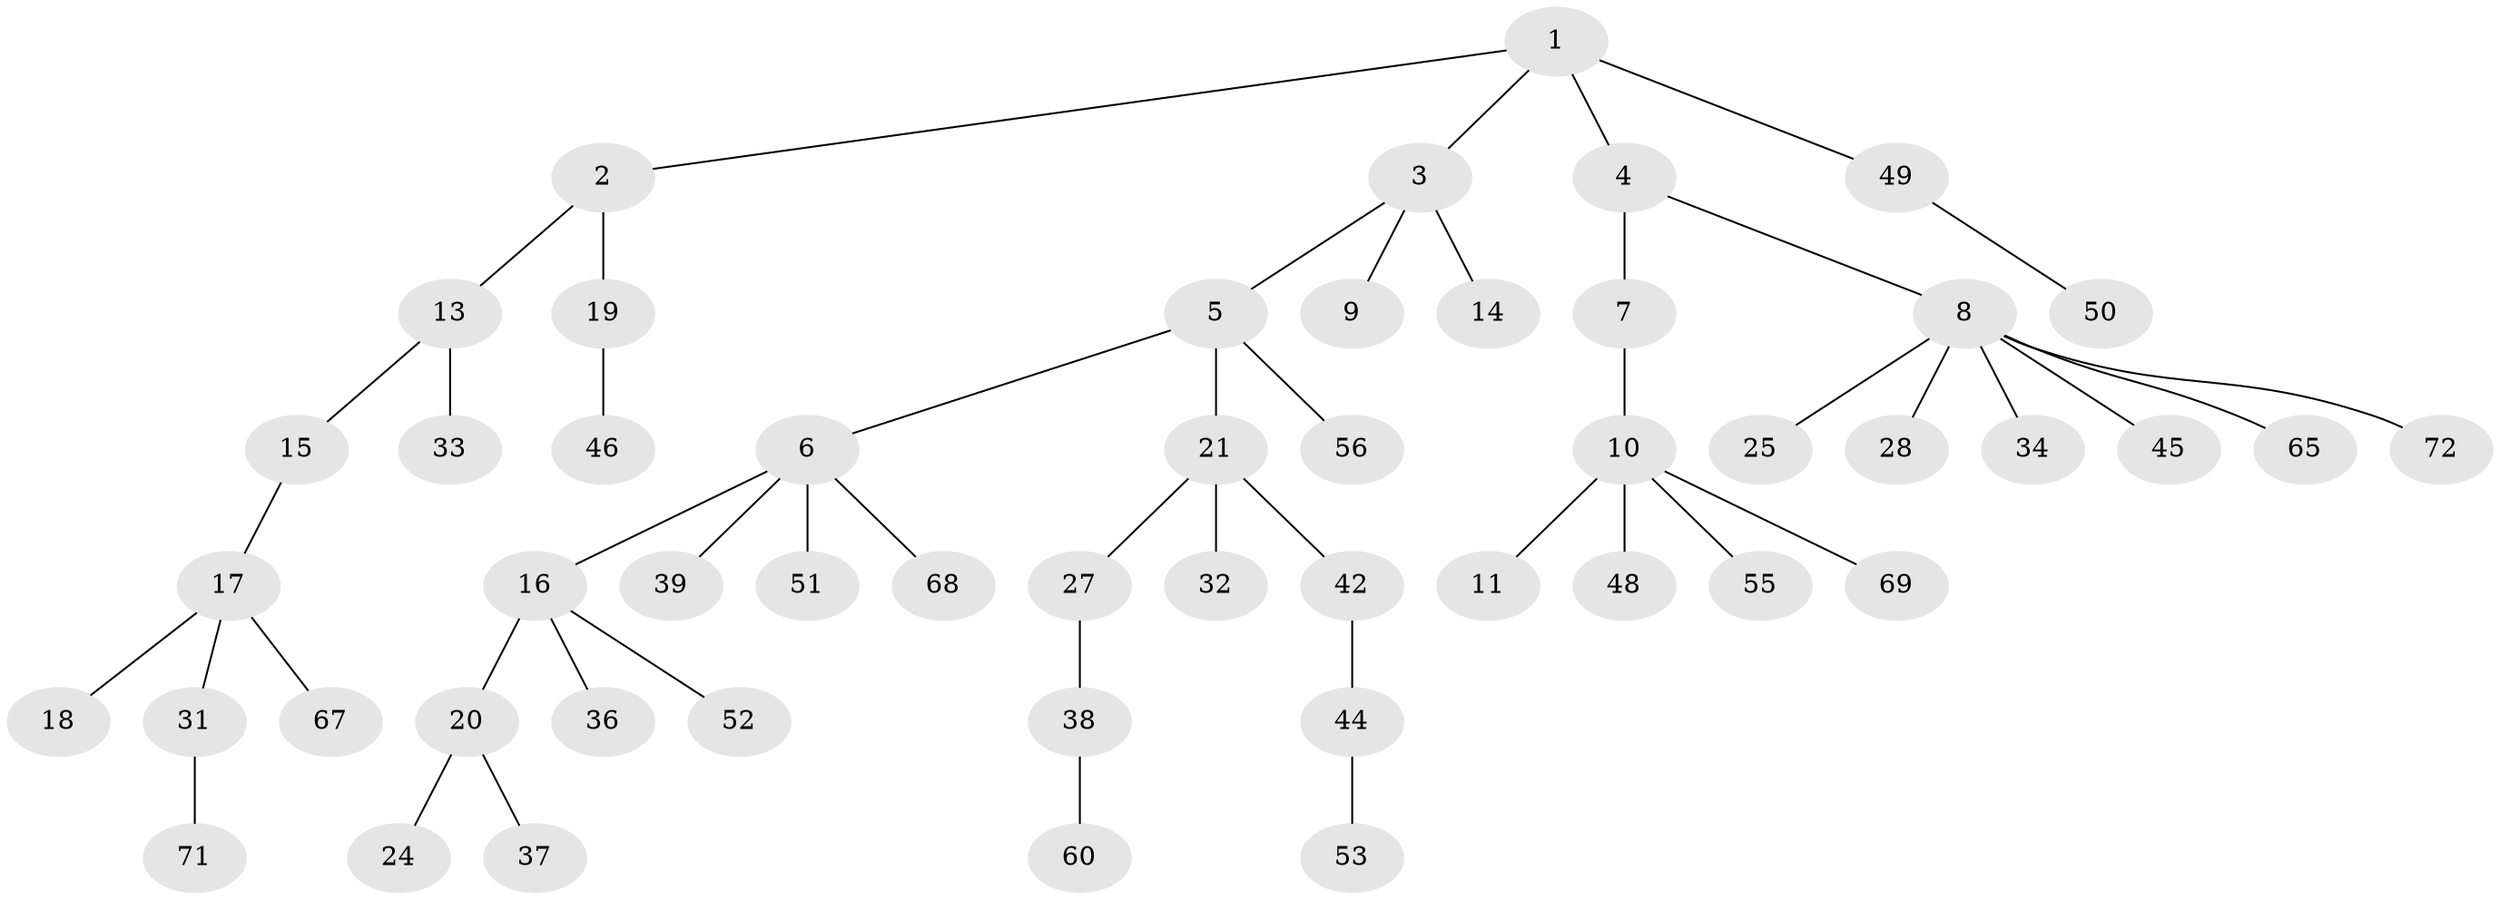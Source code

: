 // original degree distribution, {4: 0.1506849315068493, 3: 0.0410958904109589, 5: 0.0547945205479452, 1: 0.5342465753424658, 2: 0.2191780821917808}
// Generated by graph-tools (version 1.1) at 2025/19/03/04/25 18:19:21]
// undirected, 51 vertices, 50 edges
graph export_dot {
graph [start="1"]
  node [color=gray90,style=filled];
  1;
  2;
  3;
  4 [super="+59"];
  5;
  6;
  7 [super="+61+62"];
  8 [super="+12"];
  9;
  10;
  11 [super="+22"];
  13;
  14 [super="+47"];
  15;
  16 [super="+35+40"];
  17;
  18;
  19;
  20 [super="+23+26+58"];
  21 [super="+30+73"];
  24;
  25 [super="+43+70+64"];
  27;
  28 [super="+29"];
  31;
  32 [super="+41"];
  33;
  34 [super="+63"];
  36 [super="+54"];
  37;
  38;
  39 [super="+66"];
  42;
  44;
  45;
  46;
  48;
  49;
  50;
  51;
  52;
  53;
  55;
  56;
  60;
  65;
  67;
  68;
  69;
  71;
  72;
  1 -- 2;
  1 -- 3;
  1 -- 4;
  1 -- 49;
  2 -- 13;
  2 -- 19;
  3 -- 5;
  3 -- 9;
  3 -- 14;
  4 -- 7;
  4 -- 8;
  5 -- 6;
  5 -- 21;
  5 -- 56;
  6 -- 16;
  6 -- 39;
  6 -- 51;
  6 -- 68;
  7 -- 10;
  8 -- 45;
  8 -- 65;
  8 -- 34;
  8 -- 25;
  8 -- 72;
  8 -- 28;
  10 -- 11;
  10 -- 48;
  10 -- 55;
  10 -- 69;
  13 -- 15;
  13 -- 33;
  15 -- 17;
  16 -- 20;
  16 -- 52;
  16 -- 36;
  17 -- 18;
  17 -- 31;
  17 -- 67;
  19 -- 46;
  20 -- 24;
  20 -- 37;
  21 -- 27;
  21 -- 32;
  21 -- 42;
  27 -- 38;
  31 -- 71;
  38 -- 60;
  42 -- 44;
  44 -- 53;
  49 -- 50;
}
